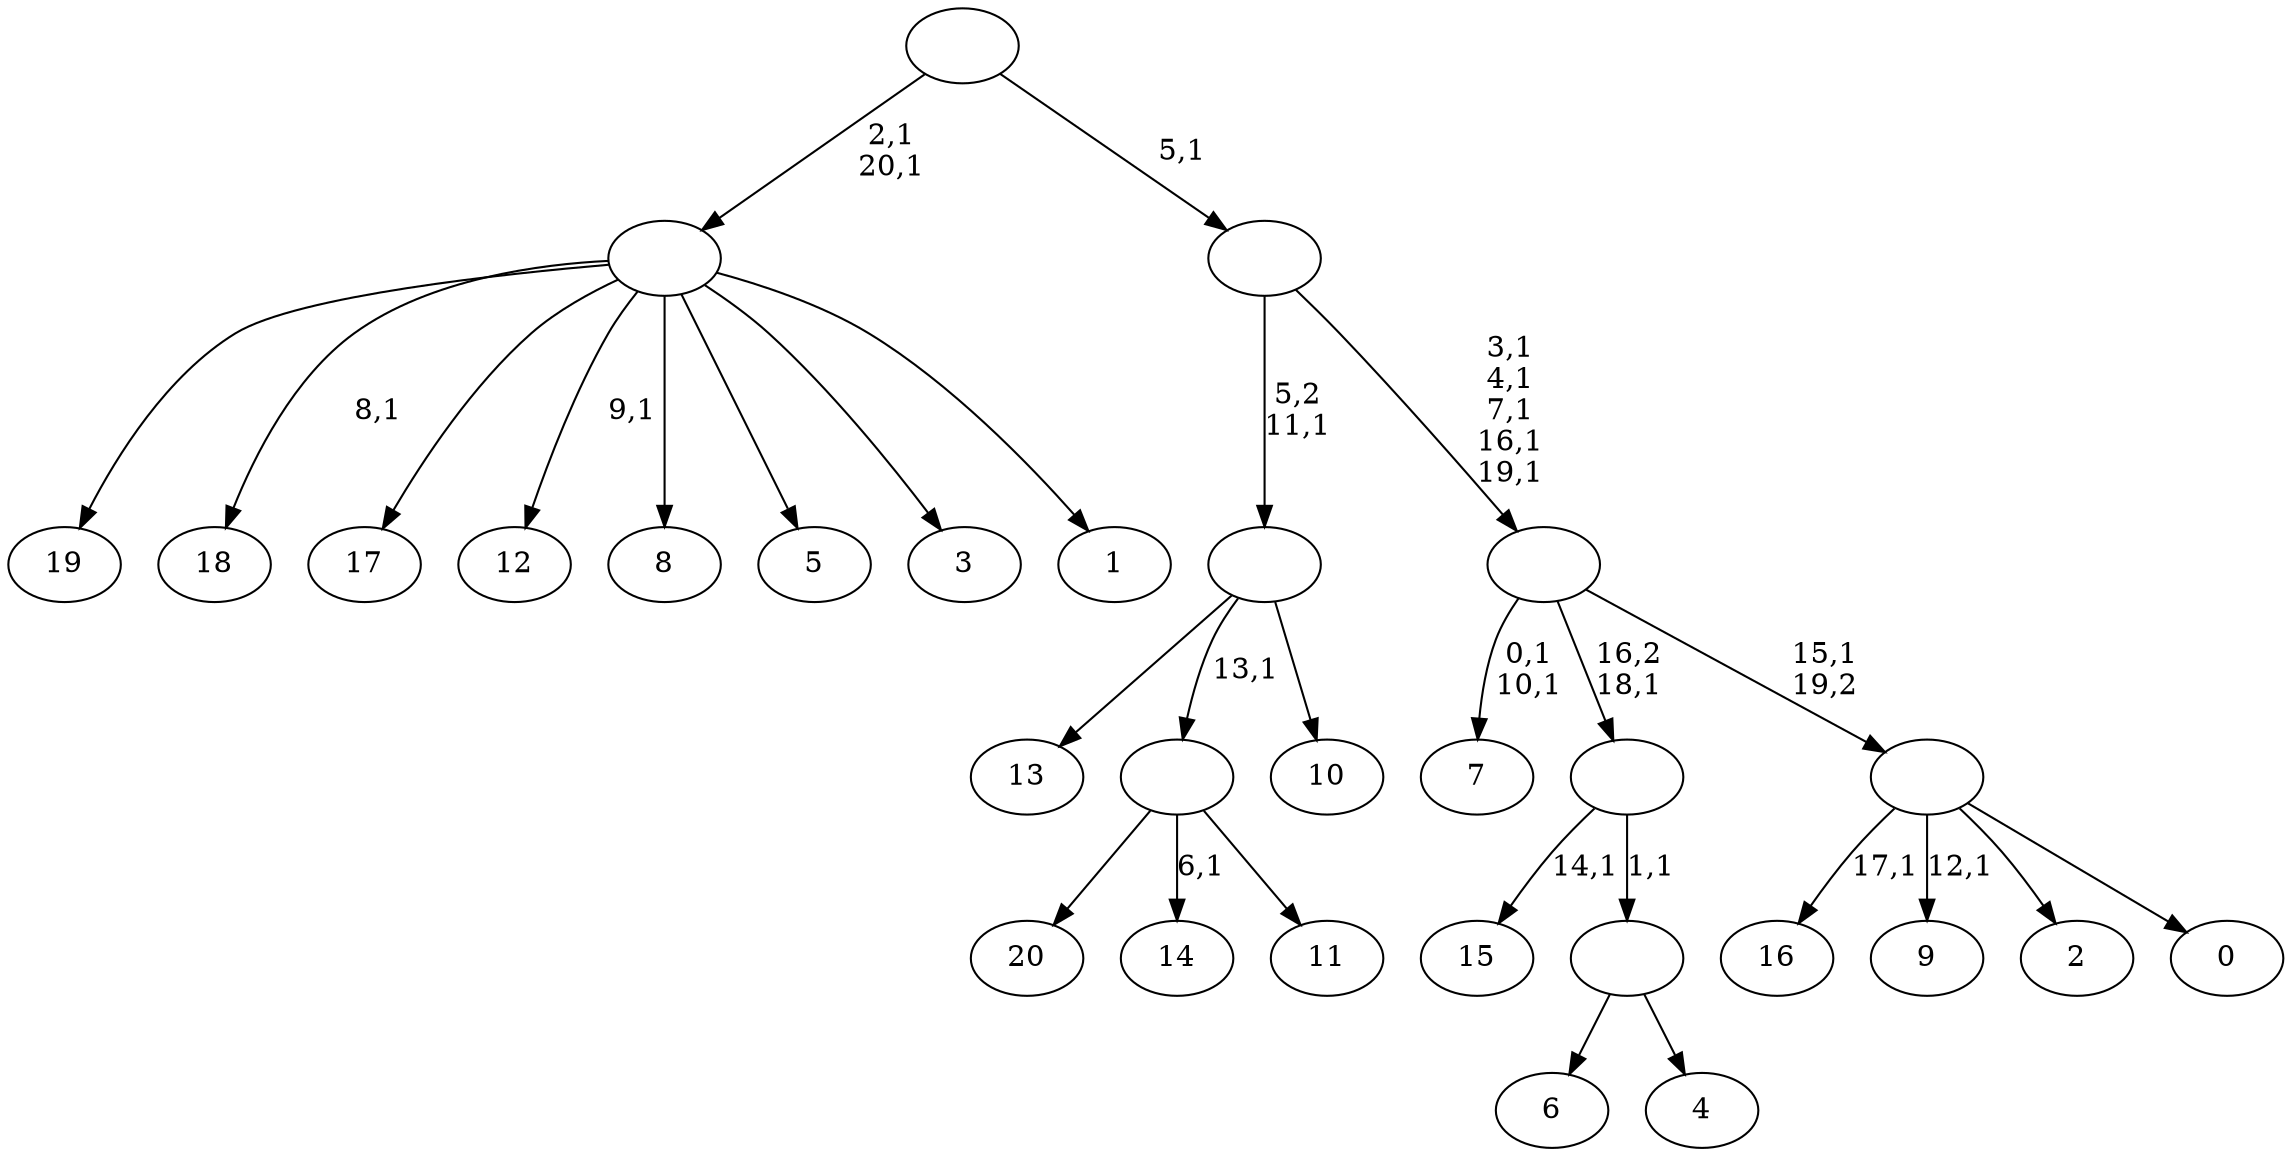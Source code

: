 digraph T {
	42 [label="20"]
	41 [label="19"]
	40 [label="18"]
	38 [label="17"]
	37 [label="16"]
	35 [label="15"]
	33 [label="14"]
	31 [label="13"]
	30 [label="12"]
	28 [label="11"]
	27 [label=""]
	26 [label="10"]
	25 [label=""]
	24 [label="9"]
	22 [label="8"]
	21 [label="7"]
	18 [label="6"]
	17 [label="5"]
	16 [label="4"]
	15 [label=""]
	14 [label=""]
	13 [label="3"]
	12 [label="2"]
	11 [label="1"]
	10 [label=""]
	8 [label="0"]
	7 [label=""]
	6 [label=""]
	1 [label=""]
	0 [label=""]
	27 -> 33 [label="6,1"]
	27 -> 42 [label=""]
	27 -> 28 [label=""]
	25 -> 31 [label=""]
	25 -> 27 [label="13,1"]
	25 -> 26 [label=""]
	15 -> 18 [label=""]
	15 -> 16 [label=""]
	14 -> 35 [label="14,1"]
	14 -> 15 [label="1,1"]
	10 -> 30 [label="9,1"]
	10 -> 40 [label="8,1"]
	10 -> 41 [label=""]
	10 -> 38 [label=""]
	10 -> 22 [label=""]
	10 -> 17 [label=""]
	10 -> 13 [label=""]
	10 -> 11 [label=""]
	7 -> 24 [label="12,1"]
	7 -> 37 [label="17,1"]
	7 -> 12 [label=""]
	7 -> 8 [label=""]
	6 -> 21 [label="0,1\n10,1"]
	6 -> 14 [label="16,2\n18,1"]
	6 -> 7 [label="15,1\n19,2"]
	1 -> 6 [label="3,1\n4,1\n7,1\n16,1\n19,1"]
	1 -> 25 [label="5,2\n11,1"]
	0 -> 10 [label="2,1\n20,1"]
	0 -> 1 [label="5,1"]
}
